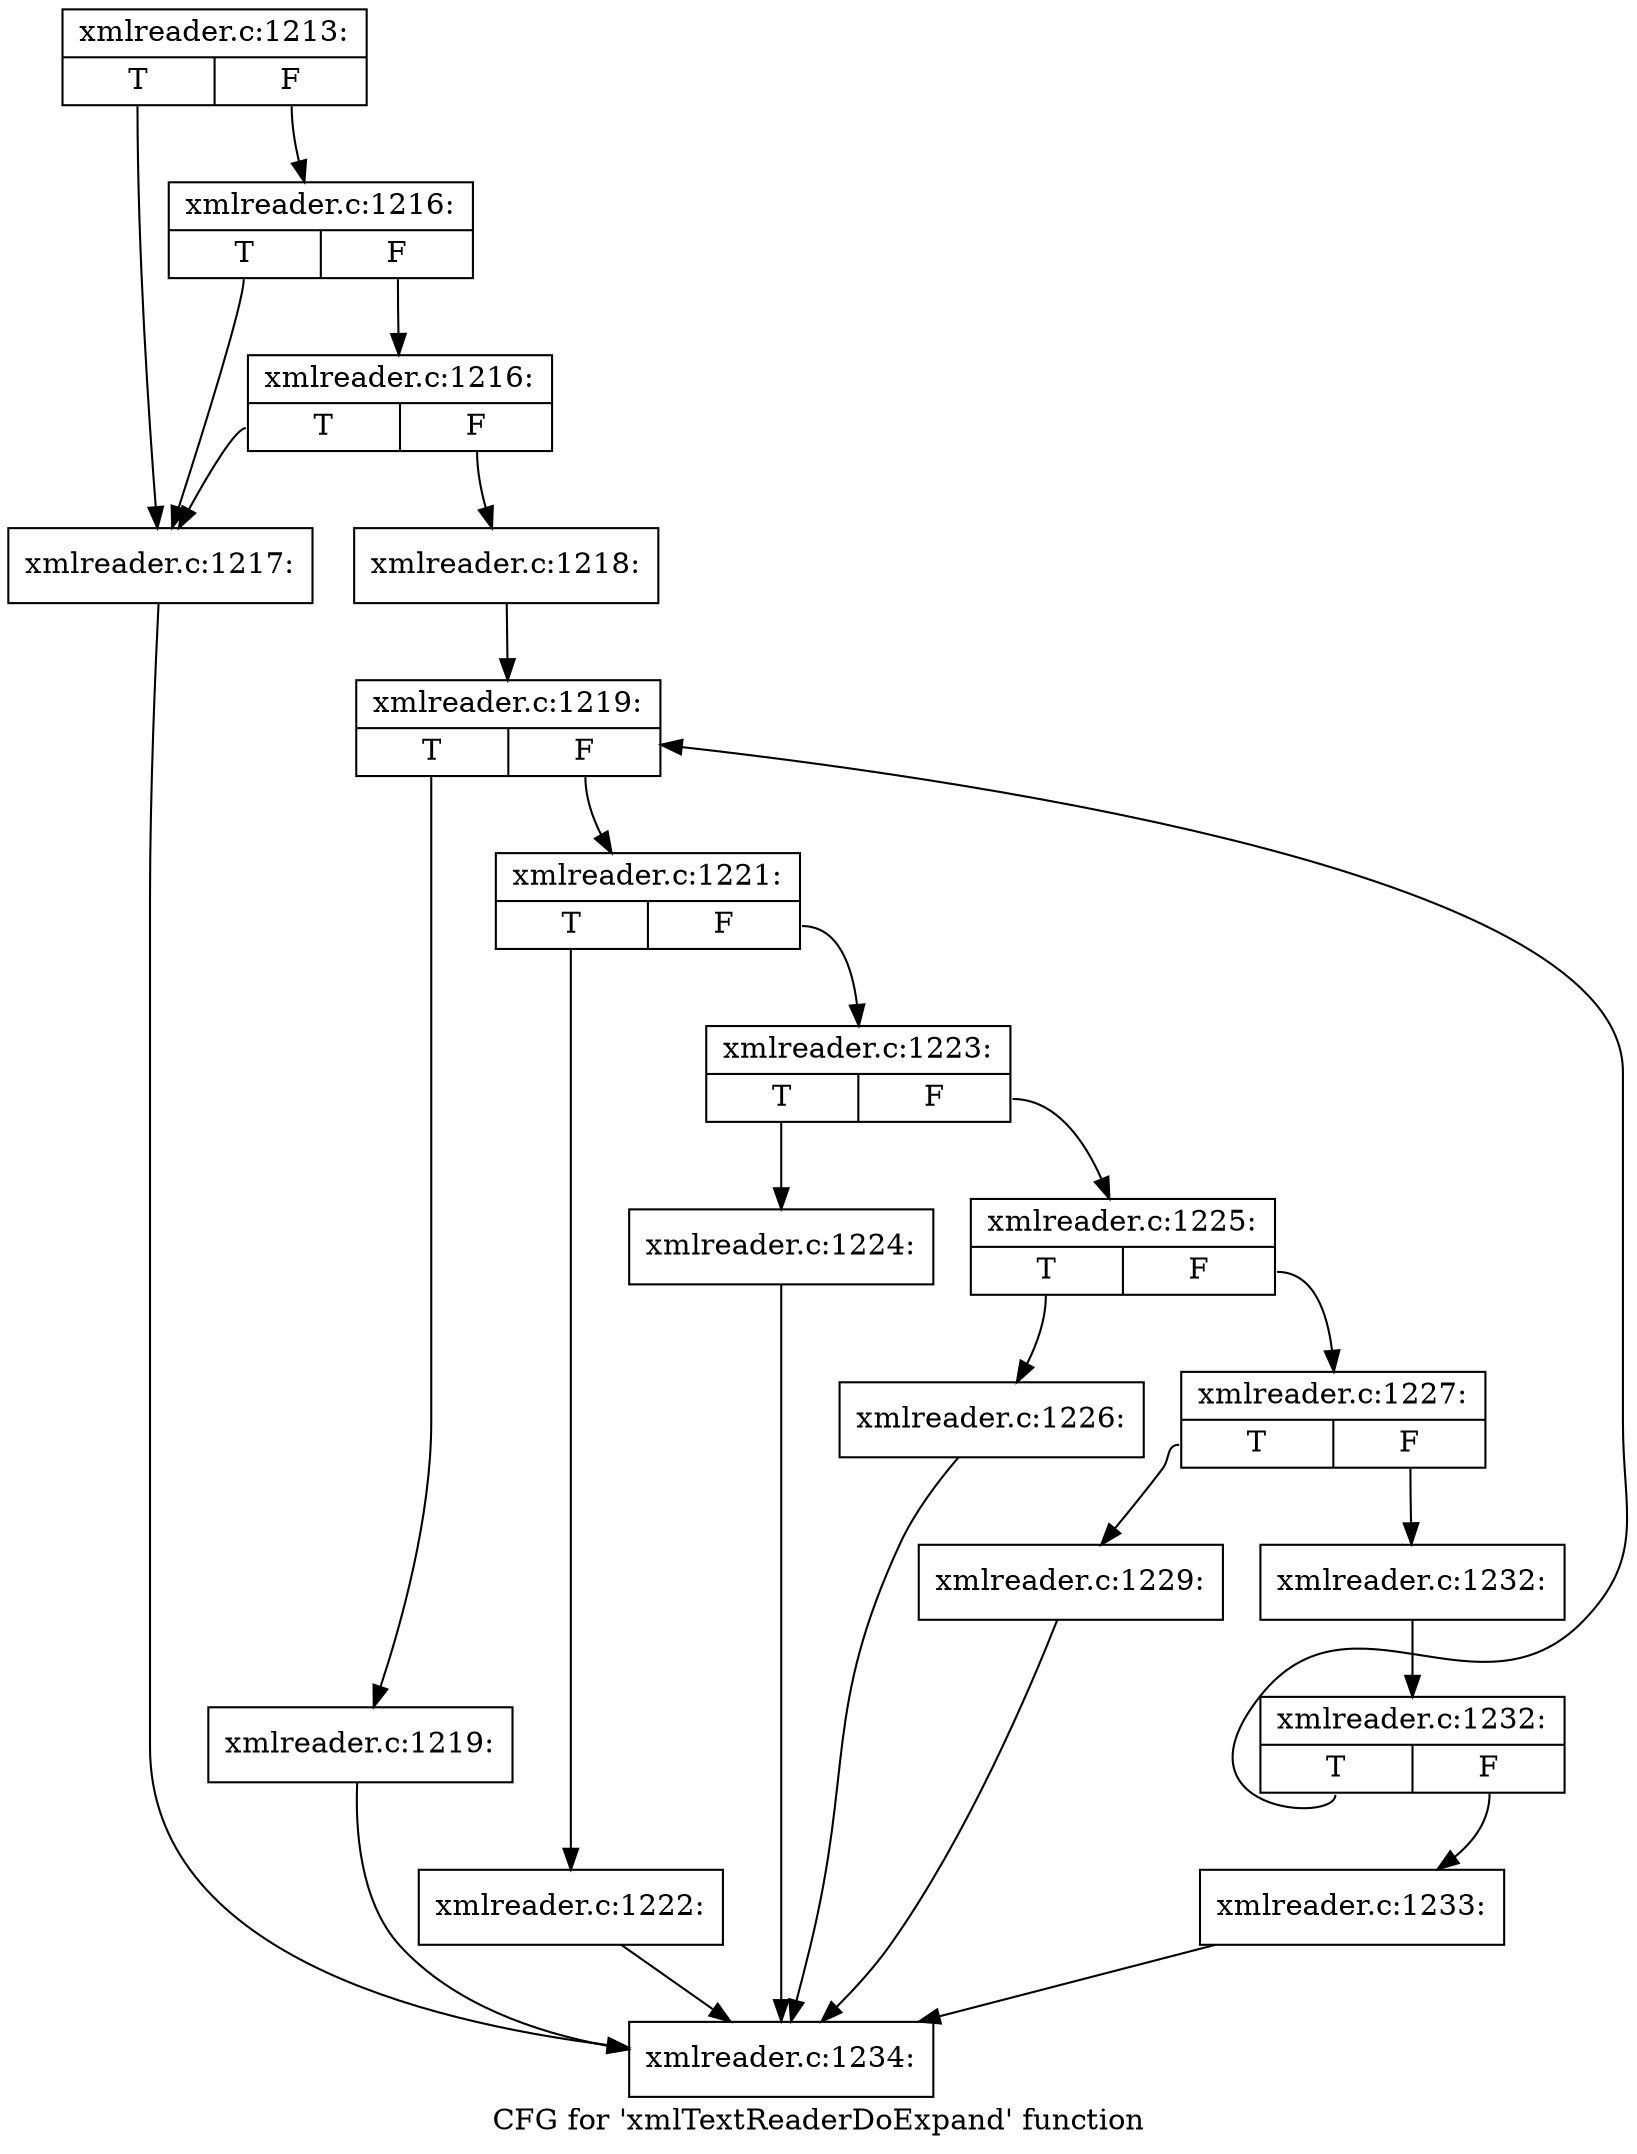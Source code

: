 digraph "CFG for 'xmlTextReaderDoExpand' function" {
	label="CFG for 'xmlTextReaderDoExpand' function";

	Node0x55e44959d100 [shape=record,label="{xmlreader.c:1213:|{<s0>T|<s1>F}}"];
	Node0x55e44959d100:s0 -> Node0x55e4495a19e0;
	Node0x55e44959d100:s1 -> Node0x55e4495a1ad0;
	Node0x55e4495a1ad0 [shape=record,label="{xmlreader.c:1216:|{<s0>T|<s1>F}}"];
	Node0x55e4495a1ad0:s0 -> Node0x55e4495a19e0;
	Node0x55e4495a1ad0:s1 -> Node0x55e4495a1a80;
	Node0x55e4495a1a80 [shape=record,label="{xmlreader.c:1216:|{<s0>T|<s1>F}}"];
	Node0x55e4495a1a80:s0 -> Node0x55e4495a19e0;
	Node0x55e4495a1a80:s1 -> Node0x55e4495a1a30;
	Node0x55e4495a19e0 [shape=record,label="{xmlreader.c:1217:}"];
	Node0x55e4495a19e0 -> Node0x55e44959d150;
	Node0x55e4495a1a30 [shape=record,label="{xmlreader.c:1218:}"];
	Node0x55e4495a1a30 -> Node0x55e4495a2580;
	Node0x55e4495a2580 [shape=record,label="{xmlreader.c:1219:|{<s0>T|<s1>F}}"];
	Node0x55e4495a2580:s0 -> Node0x55e4495a2870;
	Node0x55e4495a2580:s1 -> Node0x55e4495a28c0;
	Node0x55e4495a2870 [shape=record,label="{xmlreader.c:1219:}"];
	Node0x55e4495a2870 -> Node0x55e44959d150;
	Node0x55e4495a28c0 [shape=record,label="{xmlreader.c:1221:|{<s0>T|<s1>F}}"];
	Node0x55e4495a28c0:s0 -> Node0x55e4495a2e10;
	Node0x55e4495a28c0:s1 -> Node0x55e4495a2e60;
	Node0x55e4495a2e10 [shape=record,label="{xmlreader.c:1222:}"];
	Node0x55e4495a2e10 -> Node0x55e44959d150;
	Node0x55e4495a2e60 [shape=record,label="{xmlreader.c:1223:|{<s0>T|<s1>F}}"];
	Node0x55e4495a2e60:s0 -> Node0x55e4495a3a70;
	Node0x55e4495a2e60:s1 -> Node0x55e4495a3ac0;
	Node0x55e4495a3a70 [shape=record,label="{xmlreader.c:1224:}"];
	Node0x55e4495a3a70 -> Node0x55e44959d150;
	Node0x55e4495a3ac0 [shape=record,label="{xmlreader.c:1225:|{<s0>T|<s1>F}}"];
	Node0x55e4495a3ac0:s0 -> Node0x55e4495a4340;
	Node0x55e4495a3ac0:s1 -> Node0x55e4495a4390;
	Node0x55e4495a4340 [shape=record,label="{xmlreader.c:1226:}"];
	Node0x55e4495a4340 -> Node0x55e44959d150;
	Node0x55e4495a4390 [shape=record,label="{xmlreader.c:1227:|{<s0>T|<s1>F}}"];
	Node0x55e4495a4390:s0 -> Node0x55e4495a4b80;
	Node0x55e4495a4390:s1 -> Node0x55e4495a4bd0;
	Node0x55e4495a4b80 [shape=record,label="{xmlreader.c:1229:}"];
	Node0x55e4495a4b80 -> Node0x55e44959d150;
	Node0x55e4495a4bd0 [shape=record,label="{xmlreader.c:1232:}"];
	Node0x55e4495a4bd0 -> Node0x55e4495a2530;
	Node0x55e4495a2530 [shape=record,label="{xmlreader.c:1232:|{<s0>T|<s1>F}}"];
	Node0x55e4495a2530:s0 -> Node0x55e4495a2580;
	Node0x55e4495a2530:s1 -> Node0x55e4495a24e0;
	Node0x55e4495a24e0 [shape=record,label="{xmlreader.c:1233:}"];
	Node0x55e4495a24e0 -> Node0x55e44959d150;
	Node0x55e44959d150 [shape=record,label="{xmlreader.c:1234:}"];
}
